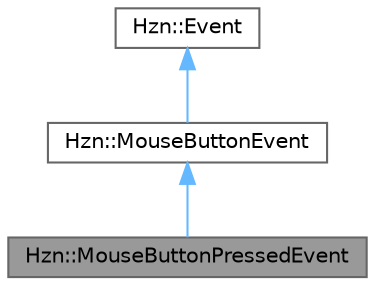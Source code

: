digraph "Hzn::MouseButtonPressedEvent"
{
 // LATEX_PDF_SIZE
  bgcolor="transparent";
  edge [fontname=Helvetica,fontsize=10,labelfontname=Helvetica,labelfontsize=10];
  node [fontname=Helvetica,fontsize=10,shape=box,height=0.2,width=0.4];
  Node1 [label="Hzn::MouseButtonPressedEvent",height=0.2,width=0.4,color="gray40", fillcolor="grey60", style="filled", fontcolor="black",tooltip=" "];
  Node2 -> Node1 [dir="back",color="steelblue1",style="solid"];
  Node2 [label="Hzn::MouseButtonEvent",height=0.2,width=0.4,color="gray40", fillcolor="white", style="filled",URL="$class_hzn_1_1_mouse_button_event.html",tooltip=" "];
  Node3 -> Node2 [dir="back",color="steelblue1",style="solid"];
  Node3 [label="Hzn::Event",height=0.2,width=0.4,color="gray40", fillcolor="white", style="filled",URL="$class_hzn_1_1_event.html",tooltip=" "];
}
